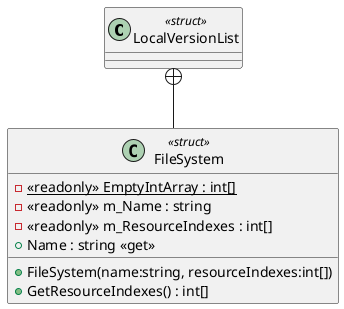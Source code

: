 @startuml
class LocalVersionList <<struct>> {
}
class FileSystem <<struct>> {
    - {static} <<readonly>> EmptyIntArray : int[]
    - <<readonly>> m_Name : string
    - <<readonly>> m_ResourceIndexes : int[]
    + FileSystem(name:string, resourceIndexes:int[])
    + Name : string <<get>>
    + GetResourceIndexes() : int[]
}
LocalVersionList +-- FileSystem
@enduml
